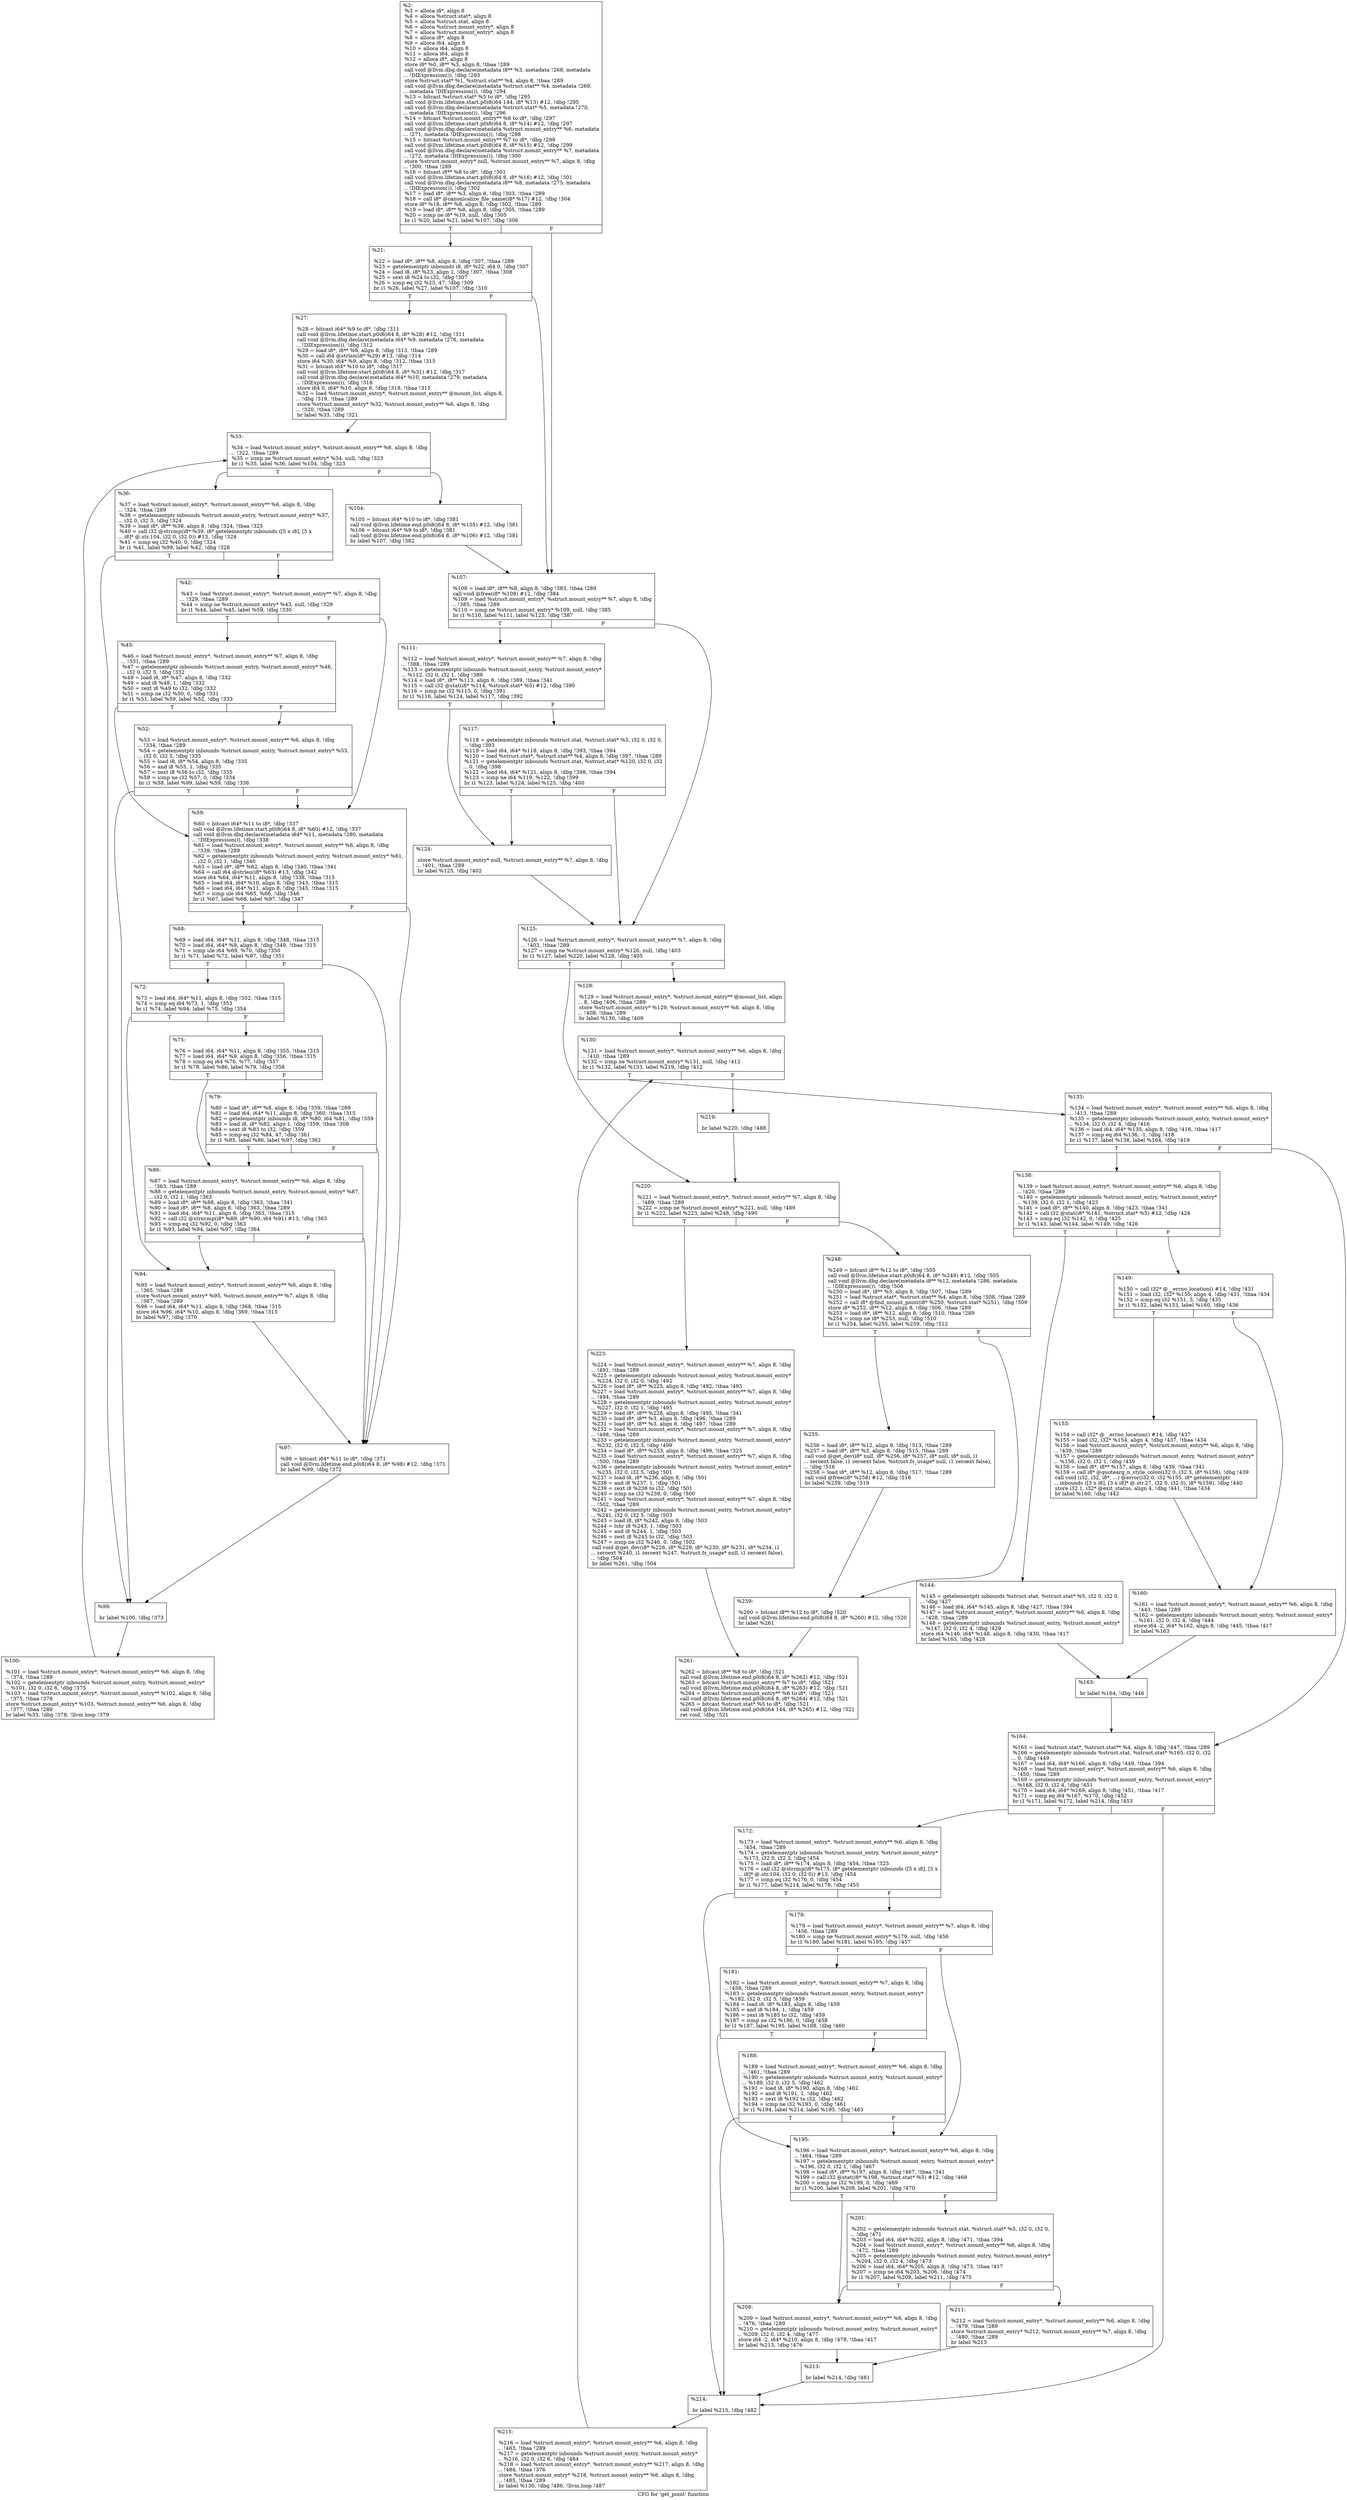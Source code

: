 digraph "CFG for 'get_point' function" {
	label="CFG for 'get_point' function";

	Node0xca51f0 [shape=record,label="{%2:\l  %3 = alloca i8*, align 8\l  %4 = alloca %struct.stat*, align 8\l  %5 = alloca %struct.stat, align 8\l  %6 = alloca %struct.mount_entry*, align 8\l  %7 = alloca %struct.mount_entry*, align 8\l  %8 = alloca i8*, align 8\l  %9 = alloca i64, align 8\l  %10 = alloca i64, align 8\l  %11 = alloca i64, align 8\l  %12 = alloca i8*, align 8\l  store i8* %0, i8** %3, align 8, !tbaa !289\l  call void @llvm.dbg.declare(metadata i8** %3, metadata !268, metadata\l... !DIExpression()), !dbg !293\l  store %struct.stat* %1, %struct.stat** %4, align 8, !tbaa !289\l  call void @llvm.dbg.declare(metadata %struct.stat** %4, metadata !269,\l... metadata !DIExpression()), !dbg !294\l  %13 = bitcast %struct.stat* %5 to i8*, !dbg !295\l  call void @llvm.lifetime.start.p0i8(i64 144, i8* %13) #12, !dbg !295\l  call void @llvm.dbg.declare(metadata %struct.stat* %5, metadata !270,\l... metadata !DIExpression()), !dbg !296\l  %14 = bitcast %struct.mount_entry** %6 to i8*, !dbg !297\l  call void @llvm.lifetime.start.p0i8(i64 8, i8* %14) #12, !dbg !297\l  call void @llvm.dbg.declare(metadata %struct.mount_entry** %6, metadata\l... !271, metadata !DIExpression()), !dbg !298\l  %15 = bitcast %struct.mount_entry** %7 to i8*, !dbg !299\l  call void @llvm.lifetime.start.p0i8(i64 8, i8* %15) #12, !dbg !299\l  call void @llvm.dbg.declare(metadata %struct.mount_entry** %7, metadata\l... !272, metadata !DIExpression()), !dbg !300\l  store %struct.mount_entry* null, %struct.mount_entry** %7, align 8, !dbg\l... !300, !tbaa !289\l  %16 = bitcast i8** %8 to i8*, !dbg !301\l  call void @llvm.lifetime.start.p0i8(i64 8, i8* %16) #12, !dbg !301\l  call void @llvm.dbg.declare(metadata i8** %8, metadata !275, metadata\l... !DIExpression()), !dbg !302\l  %17 = load i8*, i8** %3, align 8, !dbg !303, !tbaa !289\l  %18 = call i8* @canonicalize_file_name(i8* %17) #12, !dbg !304\l  store i8* %18, i8** %8, align 8, !dbg !302, !tbaa !289\l  %19 = load i8*, i8** %8, align 8, !dbg !305, !tbaa !289\l  %20 = icmp ne i8* %19, null, !dbg !305\l  br i1 %20, label %21, label %107, !dbg !306\l|{<s0>T|<s1>F}}"];
	Node0xca51f0:s0 -> Node0xca52a0;
	Node0xca51f0:s1 -> Node0xca5840;
	Node0xca52a0 [shape=record,label="{%21:\l\l  %22 = load i8*, i8** %8, align 8, !dbg !307, !tbaa !289\l  %23 = getelementptr inbounds i8, i8* %22, i64 0, !dbg !307\l  %24 = load i8, i8* %23, align 1, !dbg !307, !tbaa !308\l  %25 = sext i8 %24 to i32, !dbg !307\l  %26 = icmp eq i32 %25, 47, !dbg !309\l  br i1 %26, label %27, label %107, !dbg !310\l|{<s0>T|<s1>F}}"];
	Node0xca52a0:s0 -> Node0xca52f0;
	Node0xca52a0:s1 -> Node0xca5840;
	Node0xca52f0 [shape=record,label="{%27:\l\l  %28 = bitcast i64* %9 to i8*, !dbg !311\l  call void @llvm.lifetime.start.p0i8(i64 8, i8* %28) #12, !dbg !311\l  call void @llvm.dbg.declare(metadata i64* %9, metadata !276, metadata\l... !DIExpression()), !dbg !312\l  %29 = load i8*, i8** %8, align 8, !dbg !313, !tbaa !289\l  %30 = call i64 @strlen(i8* %29) #13, !dbg !314\l  store i64 %30, i64* %9, align 8, !dbg !312, !tbaa !315\l  %31 = bitcast i64* %10 to i8*, !dbg !317\l  call void @llvm.lifetime.start.p0i8(i64 8, i8* %31) #12, !dbg !317\l  call void @llvm.dbg.declare(metadata i64* %10, metadata !279, metadata\l... !DIExpression()), !dbg !318\l  store i64 0, i64* %10, align 8, !dbg !318, !tbaa !315\l  %32 = load %struct.mount_entry*, %struct.mount_entry** @mount_list, align 8,\l... !dbg !319, !tbaa !289\l  store %struct.mount_entry* %32, %struct.mount_entry** %6, align 8, !dbg\l... !320, !tbaa !289\l  br label %33, !dbg !321\l}"];
	Node0xca52f0 -> Node0xca5340;
	Node0xca5340 [shape=record,label="{%33:\l\l  %34 = load %struct.mount_entry*, %struct.mount_entry** %6, align 8, !dbg\l... !322, !tbaa !289\l  %35 = icmp ne %struct.mount_entry* %34, null, !dbg !323\l  br i1 %35, label %36, label %104, !dbg !323\l|{<s0>T|<s1>F}}"];
	Node0xca5340:s0 -> Node0xca5390;
	Node0xca5340:s1 -> Node0xca57f0;
	Node0xca5390 [shape=record,label="{%36:\l\l  %37 = load %struct.mount_entry*, %struct.mount_entry** %6, align 8, !dbg\l... !324, !tbaa !289\l  %38 = getelementptr inbounds %struct.mount_entry, %struct.mount_entry* %37,\l... i32 0, i32 3, !dbg !324\l  %39 = load i8*, i8** %38, align 8, !dbg !324, !tbaa !325\l  %40 = call i32 @strcmp(i8* %39, i8* getelementptr inbounds ([5 x i8], [5 x\l... i8]* @.str.104, i32 0, i32 0)) #13, !dbg !324\l  %41 = icmp eq i32 %40, 0, !dbg !324\l  br i1 %41, label %99, label %42, !dbg !328\l|{<s0>T|<s1>F}}"];
	Node0xca5390:s0 -> Node0xca5750;
	Node0xca5390:s1 -> Node0xca53e0;
	Node0xca53e0 [shape=record,label="{%42:\l\l  %43 = load %struct.mount_entry*, %struct.mount_entry** %7, align 8, !dbg\l... !329, !tbaa !289\l  %44 = icmp ne %struct.mount_entry* %43, null, !dbg !329\l  br i1 %44, label %45, label %59, !dbg !330\l|{<s0>T|<s1>F}}"];
	Node0xca53e0:s0 -> Node0xca5430;
	Node0xca53e0:s1 -> Node0xca54d0;
	Node0xca5430 [shape=record,label="{%45:\l\l  %46 = load %struct.mount_entry*, %struct.mount_entry** %7, align 8, !dbg\l... !331, !tbaa !289\l  %47 = getelementptr inbounds %struct.mount_entry, %struct.mount_entry* %46,\l... i32 0, i32 5, !dbg !332\l  %48 = load i8, i8* %47, align 8, !dbg !332\l  %49 = and i8 %48, 1, !dbg !332\l  %50 = zext i8 %49 to i32, !dbg !332\l  %51 = icmp ne i32 %50, 0, !dbg !331\l  br i1 %51, label %59, label %52, !dbg !333\l|{<s0>T|<s1>F}}"];
	Node0xca5430:s0 -> Node0xca54d0;
	Node0xca5430:s1 -> Node0xca5480;
	Node0xca5480 [shape=record,label="{%52:\l\l  %53 = load %struct.mount_entry*, %struct.mount_entry** %6, align 8, !dbg\l... !334, !tbaa !289\l  %54 = getelementptr inbounds %struct.mount_entry, %struct.mount_entry* %53,\l... i32 0, i32 5, !dbg !335\l  %55 = load i8, i8* %54, align 8, !dbg !335\l  %56 = and i8 %55, 1, !dbg !335\l  %57 = zext i8 %56 to i32, !dbg !335\l  %58 = icmp ne i32 %57, 0, !dbg !334\l  br i1 %58, label %99, label %59, !dbg !336\l|{<s0>T|<s1>F}}"];
	Node0xca5480:s0 -> Node0xca5750;
	Node0xca5480:s1 -> Node0xca54d0;
	Node0xca54d0 [shape=record,label="{%59:\l\l  %60 = bitcast i64* %11 to i8*, !dbg !337\l  call void @llvm.lifetime.start.p0i8(i64 8, i8* %60) #12, !dbg !337\l  call void @llvm.dbg.declare(metadata i64* %11, metadata !280, metadata\l... !DIExpression()), !dbg !338\l  %61 = load %struct.mount_entry*, %struct.mount_entry** %6, align 8, !dbg\l... !339, !tbaa !289\l  %62 = getelementptr inbounds %struct.mount_entry, %struct.mount_entry* %61,\l... i32 0, i32 1, !dbg !340\l  %63 = load i8*, i8** %62, align 8, !dbg !340, !tbaa !341\l  %64 = call i64 @strlen(i8* %63) #13, !dbg !342\l  store i64 %64, i64* %11, align 8, !dbg !338, !tbaa !315\l  %65 = load i64, i64* %10, align 8, !dbg !343, !tbaa !315\l  %66 = load i64, i64* %11, align 8, !dbg !345, !tbaa !315\l  %67 = icmp ule i64 %65, %66, !dbg !346\l  br i1 %67, label %68, label %97, !dbg !347\l|{<s0>T|<s1>F}}"];
	Node0xca54d0:s0 -> Node0xca5520;
	Node0xca54d0:s1 -> Node0xca5700;
	Node0xca5520 [shape=record,label="{%68:\l\l  %69 = load i64, i64* %11, align 8, !dbg !348, !tbaa !315\l  %70 = load i64, i64* %9, align 8, !dbg !349, !tbaa !315\l  %71 = icmp ule i64 %69, %70, !dbg !350\l  br i1 %71, label %72, label %97, !dbg !351\l|{<s0>T|<s1>F}}"];
	Node0xca5520:s0 -> Node0xca5570;
	Node0xca5520:s1 -> Node0xca5700;
	Node0xca5570 [shape=record,label="{%72:\l\l  %73 = load i64, i64* %11, align 8, !dbg !352, !tbaa !315\l  %74 = icmp eq i64 %73, 1, !dbg !353\l  br i1 %74, label %94, label %75, !dbg !354\l|{<s0>T|<s1>F}}"];
	Node0xca5570:s0 -> Node0xca56b0;
	Node0xca5570:s1 -> Node0xca55c0;
	Node0xca55c0 [shape=record,label="{%75:\l\l  %76 = load i64, i64* %11, align 8, !dbg !355, !tbaa !315\l  %77 = load i64, i64* %9, align 8, !dbg !356, !tbaa !315\l  %78 = icmp eq i64 %76, %77, !dbg !357\l  br i1 %78, label %86, label %79, !dbg !358\l|{<s0>T|<s1>F}}"];
	Node0xca55c0:s0 -> Node0xca5660;
	Node0xca55c0:s1 -> Node0xca5610;
	Node0xca5610 [shape=record,label="{%79:\l\l  %80 = load i8*, i8** %8, align 8, !dbg !359, !tbaa !289\l  %81 = load i64, i64* %11, align 8, !dbg !360, !tbaa !315\l  %82 = getelementptr inbounds i8, i8* %80, i64 %81, !dbg !359\l  %83 = load i8, i8* %82, align 1, !dbg !359, !tbaa !308\l  %84 = sext i8 %83 to i32, !dbg !359\l  %85 = icmp eq i32 %84, 47, !dbg !361\l  br i1 %85, label %86, label %97, !dbg !362\l|{<s0>T|<s1>F}}"];
	Node0xca5610:s0 -> Node0xca5660;
	Node0xca5610:s1 -> Node0xca5700;
	Node0xca5660 [shape=record,label="{%86:\l\l  %87 = load %struct.mount_entry*, %struct.mount_entry** %6, align 8, !dbg\l... !363, !tbaa !289\l  %88 = getelementptr inbounds %struct.mount_entry, %struct.mount_entry* %87,\l... i32 0, i32 1, !dbg !363\l  %89 = load i8*, i8** %88, align 8, !dbg !363, !tbaa !341\l  %90 = load i8*, i8** %8, align 8, !dbg !363, !tbaa !289\l  %91 = load i64, i64* %11, align 8, !dbg !363, !tbaa !315\l  %92 = call i32 @strncmp(i8* %89, i8* %90, i64 %91) #13, !dbg !363\l  %93 = icmp eq i32 %92, 0, !dbg !363\l  br i1 %93, label %94, label %97, !dbg !364\l|{<s0>T|<s1>F}}"];
	Node0xca5660:s0 -> Node0xca56b0;
	Node0xca5660:s1 -> Node0xca5700;
	Node0xca56b0 [shape=record,label="{%94:\l\l  %95 = load %struct.mount_entry*, %struct.mount_entry** %6, align 8, !dbg\l... !365, !tbaa !289\l  store %struct.mount_entry* %95, %struct.mount_entry** %7, align 8, !dbg\l... !367, !tbaa !289\l  %96 = load i64, i64* %11, align 8, !dbg !368, !tbaa !315\l  store i64 %96, i64* %10, align 8, !dbg !369, !tbaa !315\l  br label %97, !dbg !370\l}"];
	Node0xca56b0 -> Node0xca5700;
	Node0xca5700 [shape=record,label="{%97:\l\l  %98 = bitcast i64* %11 to i8*, !dbg !371\l  call void @llvm.lifetime.end.p0i8(i64 8, i8* %98) #12, !dbg !371\l  br label %99, !dbg !372\l}"];
	Node0xca5700 -> Node0xca5750;
	Node0xca5750 [shape=record,label="{%99:\l\l  br label %100, !dbg !373\l}"];
	Node0xca5750 -> Node0xca57a0;
	Node0xca57a0 [shape=record,label="{%100:\l\l  %101 = load %struct.mount_entry*, %struct.mount_entry** %6, align 8, !dbg\l... !374, !tbaa !289\l  %102 = getelementptr inbounds %struct.mount_entry, %struct.mount_entry*\l... %101, i32 0, i32 6, !dbg !375\l  %103 = load %struct.mount_entry*, %struct.mount_entry** %102, align 8, !dbg\l... !375, !tbaa !376\l  store %struct.mount_entry* %103, %struct.mount_entry** %6, align 8, !dbg\l... !377, !tbaa !289\l  br label %33, !dbg !378, !llvm.loop !379\l}"];
	Node0xca57a0 -> Node0xca5340;
	Node0xca57f0 [shape=record,label="{%104:\l\l  %105 = bitcast i64* %10 to i8*, !dbg !381\l  call void @llvm.lifetime.end.p0i8(i64 8, i8* %105) #12, !dbg !381\l  %106 = bitcast i64* %9 to i8*, !dbg !381\l  call void @llvm.lifetime.end.p0i8(i64 8, i8* %106) #12, !dbg !381\l  br label %107, !dbg !382\l}"];
	Node0xca57f0 -> Node0xca5840;
	Node0xca5840 [shape=record,label="{%107:\l\l  %108 = load i8*, i8** %8, align 8, !dbg !383, !tbaa !289\l  call void @free(i8* %108) #12, !dbg !384\l  %109 = load %struct.mount_entry*, %struct.mount_entry** %7, align 8, !dbg\l... !385, !tbaa !289\l  %110 = icmp ne %struct.mount_entry* %109, null, !dbg !385\l  br i1 %110, label %111, label %125, !dbg !387\l|{<s0>T|<s1>F}}"];
	Node0xca5840:s0 -> Node0xca5890;
	Node0xca5840:s1 -> Node0xca5980;
	Node0xca5890 [shape=record,label="{%111:\l\l  %112 = load %struct.mount_entry*, %struct.mount_entry** %7, align 8, !dbg\l... !388, !tbaa !289\l  %113 = getelementptr inbounds %struct.mount_entry, %struct.mount_entry*\l... %112, i32 0, i32 1, !dbg !389\l  %114 = load i8*, i8** %113, align 8, !dbg !389, !tbaa !341\l  %115 = call i32 @stat(i8* %114, %struct.stat* %5) #12, !dbg !390\l  %116 = icmp ne i32 %115, 0, !dbg !391\l  br i1 %116, label %124, label %117, !dbg !392\l|{<s0>T|<s1>F}}"];
	Node0xca5890:s0 -> Node0xca5930;
	Node0xca5890:s1 -> Node0xca58e0;
	Node0xca58e0 [shape=record,label="{%117:\l\l  %118 = getelementptr inbounds %struct.stat, %struct.stat* %5, i32 0, i32 0,\l... !dbg !393\l  %119 = load i64, i64* %118, align 8, !dbg !393, !tbaa !394\l  %120 = load %struct.stat*, %struct.stat** %4, align 8, !dbg !397, !tbaa !289\l  %121 = getelementptr inbounds %struct.stat, %struct.stat* %120, i32 0, i32\l... 0, !dbg !398\l  %122 = load i64, i64* %121, align 8, !dbg !398, !tbaa !394\l  %123 = icmp ne i64 %119, %122, !dbg !399\l  br i1 %123, label %124, label %125, !dbg !400\l|{<s0>T|<s1>F}}"];
	Node0xca58e0:s0 -> Node0xca5930;
	Node0xca58e0:s1 -> Node0xca5980;
	Node0xca5930 [shape=record,label="{%124:\l\l  store %struct.mount_entry* null, %struct.mount_entry** %7, align 8, !dbg\l... !401, !tbaa !289\l  br label %125, !dbg !402\l}"];
	Node0xca5930 -> Node0xca5980;
	Node0xca5980 [shape=record,label="{%125:\l\l  %126 = load %struct.mount_entry*, %struct.mount_entry** %7, align 8, !dbg\l... !403, !tbaa !289\l  %127 = icmp ne %struct.mount_entry* %126, null, !dbg !403\l  br i1 %127, label %220, label %128, !dbg !405\l|{<s0>T|<s1>F}}"];
	Node0xca5980:s0 -> Node0xca60b0;
	Node0xca5980:s1 -> Node0xca59d0;
	Node0xca59d0 [shape=record,label="{%128:\l\l  %129 = load %struct.mount_entry*, %struct.mount_entry** @mount_list, align\l... 8, !dbg !406, !tbaa !289\l  store %struct.mount_entry* %129, %struct.mount_entry** %6, align 8, !dbg\l... !408, !tbaa !289\l  br label %130, !dbg !409\l}"];
	Node0xca59d0 -> Node0xca5a20;
	Node0xca5a20 [shape=record,label="{%130:\l\l  %131 = load %struct.mount_entry*, %struct.mount_entry** %6, align 8, !dbg\l... !410, !tbaa !289\l  %132 = icmp ne %struct.mount_entry* %131, null, !dbg !412\l  br i1 %132, label %133, label %219, !dbg !412\l|{<s0>T|<s1>F}}"];
	Node0xca5a20:s0 -> Node0xca5a70;
	Node0xca5a20:s1 -> Node0xca6060;
	Node0xca5a70 [shape=record,label="{%133:\l\l  %134 = load %struct.mount_entry*, %struct.mount_entry** %6, align 8, !dbg\l... !413, !tbaa !289\l  %135 = getelementptr inbounds %struct.mount_entry, %struct.mount_entry*\l... %134, i32 0, i32 4, !dbg !416\l  %136 = load i64, i64* %135, align 8, !dbg !416, !tbaa !417\l  %137 = icmp eq i64 %136, -1, !dbg !418\l  br i1 %137, label %138, label %164, !dbg !419\l|{<s0>T|<s1>F}}"];
	Node0xca5a70:s0 -> Node0xca5ac0;
	Node0xca5a70:s1 -> Node0xca5ca0;
	Node0xca5ac0 [shape=record,label="{%138:\l\l  %139 = load %struct.mount_entry*, %struct.mount_entry** %6, align 8, !dbg\l... !420, !tbaa !289\l  %140 = getelementptr inbounds %struct.mount_entry, %struct.mount_entry*\l... %139, i32 0, i32 1, !dbg !423\l  %141 = load i8*, i8** %140, align 8, !dbg !423, !tbaa !341\l  %142 = call i32 @stat(i8* %141, %struct.stat* %5) #12, !dbg !424\l  %143 = icmp eq i32 %142, 0, !dbg !425\l  br i1 %143, label %144, label %149, !dbg !426\l|{<s0>T|<s1>F}}"];
	Node0xca5ac0:s0 -> Node0xca5b10;
	Node0xca5ac0:s1 -> Node0xca5b60;
	Node0xca5b10 [shape=record,label="{%144:\l\l  %145 = getelementptr inbounds %struct.stat, %struct.stat* %5, i32 0, i32 0,\l... !dbg !427\l  %146 = load i64, i64* %145, align 8, !dbg !427, !tbaa !394\l  %147 = load %struct.mount_entry*, %struct.mount_entry** %6, align 8, !dbg\l... !428, !tbaa !289\l  %148 = getelementptr inbounds %struct.mount_entry, %struct.mount_entry*\l... %147, i32 0, i32 4, !dbg !429\l  store i64 %146, i64* %148, align 8, !dbg !430, !tbaa !417\l  br label %163, !dbg !428\l}"];
	Node0xca5b10 -> Node0xca5c50;
	Node0xca5b60 [shape=record,label="{%149:\l\l  %150 = call i32* @__errno_location() #14, !dbg !431\l  %151 = load i32, i32* %150, align 4, !dbg !431, !tbaa !434\l  %152 = icmp eq i32 %151, 5, !dbg !435\l  br i1 %152, label %153, label %160, !dbg !436\l|{<s0>T|<s1>F}}"];
	Node0xca5b60:s0 -> Node0xca5bb0;
	Node0xca5b60:s1 -> Node0xca5c00;
	Node0xca5bb0 [shape=record,label="{%153:\l\l  %154 = call i32* @__errno_location() #14, !dbg !437\l  %155 = load i32, i32* %154, align 4, !dbg !437, !tbaa !434\l  %156 = load %struct.mount_entry*, %struct.mount_entry** %6, align 8, !dbg\l... !439, !tbaa !289\l  %157 = getelementptr inbounds %struct.mount_entry, %struct.mount_entry*\l... %156, i32 0, i32 1, !dbg !439\l  %158 = load i8*, i8** %157, align 8, !dbg !439, !tbaa !341\l  %159 = call i8* @quotearg_n_style_colon(i32 0, i32 3, i8* %158), !dbg !439\l  call void (i32, i32, i8*, ...) @error(i32 0, i32 %155, i8* getelementptr\l... inbounds ([3 x i8], [3 x i8]* @.str.27, i32 0, i32 0), i8* %159), !dbg !440\l  store i32 1, i32* @exit_status, align 4, !dbg !441, !tbaa !434\l  br label %160, !dbg !442\l}"];
	Node0xca5bb0 -> Node0xca5c00;
	Node0xca5c00 [shape=record,label="{%160:\l\l  %161 = load %struct.mount_entry*, %struct.mount_entry** %6, align 8, !dbg\l... !443, !tbaa !289\l  %162 = getelementptr inbounds %struct.mount_entry, %struct.mount_entry*\l... %161, i32 0, i32 4, !dbg !444\l  store i64 -2, i64* %162, align 8, !dbg !445, !tbaa !417\l  br label %163\l}"];
	Node0xca5c00 -> Node0xca5c50;
	Node0xca5c50 [shape=record,label="{%163:\l\l  br label %164, !dbg !446\l}"];
	Node0xca5c50 -> Node0xca5ca0;
	Node0xca5ca0 [shape=record,label="{%164:\l\l  %165 = load %struct.stat*, %struct.stat** %4, align 8, !dbg !447, !tbaa !289\l  %166 = getelementptr inbounds %struct.stat, %struct.stat* %165, i32 0, i32\l... 0, !dbg !449\l  %167 = load i64, i64* %166, align 8, !dbg !449, !tbaa !394\l  %168 = load %struct.mount_entry*, %struct.mount_entry** %6, align 8, !dbg\l... !450, !tbaa !289\l  %169 = getelementptr inbounds %struct.mount_entry, %struct.mount_entry*\l... %168, i32 0, i32 4, !dbg !451\l  %170 = load i64, i64* %169, align 8, !dbg !451, !tbaa !417\l  %171 = icmp eq i64 %167, %170, !dbg !452\l  br i1 %171, label %172, label %214, !dbg !453\l|{<s0>T|<s1>F}}"];
	Node0xca5ca0:s0 -> Node0xca5cf0;
	Node0xca5ca0:s1 -> Node0xca5fc0;
	Node0xca5cf0 [shape=record,label="{%172:\l\l  %173 = load %struct.mount_entry*, %struct.mount_entry** %6, align 8, !dbg\l... !454, !tbaa !289\l  %174 = getelementptr inbounds %struct.mount_entry, %struct.mount_entry*\l... %173, i32 0, i32 3, !dbg !454\l  %175 = load i8*, i8** %174, align 8, !dbg !454, !tbaa !325\l  %176 = call i32 @strcmp(i8* %175, i8* getelementptr inbounds ([5 x i8], [5 x\l... i8]* @.str.104, i32 0, i32 0)) #13, !dbg !454\l  %177 = icmp eq i32 %176, 0, !dbg !454\l  br i1 %177, label %214, label %178, !dbg !455\l|{<s0>T|<s1>F}}"];
	Node0xca5cf0:s0 -> Node0xca5fc0;
	Node0xca5cf0:s1 -> Node0xca5d40;
	Node0xca5d40 [shape=record,label="{%178:\l\l  %179 = load %struct.mount_entry*, %struct.mount_entry** %7, align 8, !dbg\l... !456, !tbaa !289\l  %180 = icmp ne %struct.mount_entry* %179, null, !dbg !456\l  br i1 %180, label %181, label %195, !dbg !457\l|{<s0>T|<s1>F}}"];
	Node0xca5d40:s0 -> Node0xca5d90;
	Node0xca5d40:s1 -> Node0xca5e30;
	Node0xca5d90 [shape=record,label="{%181:\l\l  %182 = load %struct.mount_entry*, %struct.mount_entry** %7, align 8, !dbg\l... !458, !tbaa !289\l  %183 = getelementptr inbounds %struct.mount_entry, %struct.mount_entry*\l... %182, i32 0, i32 5, !dbg !459\l  %184 = load i8, i8* %183, align 8, !dbg !459\l  %185 = and i8 %184, 1, !dbg !459\l  %186 = zext i8 %185 to i32, !dbg !459\l  %187 = icmp ne i32 %186, 0, !dbg !458\l  br i1 %187, label %195, label %188, !dbg !460\l|{<s0>T|<s1>F}}"];
	Node0xca5d90:s0 -> Node0xca5e30;
	Node0xca5d90:s1 -> Node0xca5de0;
	Node0xca5de0 [shape=record,label="{%188:\l\l  %189 = load %struct.mount_entry*, %struct.mount_entry** %6, align 8, !dbg\l... !461, !tbaa !289\l  %190 = getelementptr inbounds %struct.mount_entry, %struct.mount_entry*\l... %189, i32 0, i32 5, !dbg !462\l  %191 = load i8, i8* %190, align 8, !dbg !462\l  %192 = and i8 %191, 1, !dbg !462\l  %193 = zext i8 %192 to i32, !dbg !462\l  %194 = icmp ne i32 %193, 0, !dbg !461\l  br i1 %194, label %214, label %195, !dbg !463\l|{<s0>T|<s1>F}}"];
	Node0xca5de0:s0 -> Node0xca5fc0;
	Node0xca5de0:s1 -> Node0xca5e30;
	Node0xca5e30 [shape=record,label="{%195:\l\l  %196 = load %struct.mount_entry*, %struct.mount_entry** %6, align 8, !dbg\l... !464, !tbaa !289\l  %197 = getelementptr inbounds %struct.mount_entry, %struct.mount_entry*\l... %196, i32 0, i32 1, !dbg !467\l  %198 = load i8*, i8** %197, align 8, !dbg !467, !tbaa !341\l  %199 = call i32 @stat(i8* %198, %struct.stat* %5) #12, !dbg !468\l  %200 = icmp ne i32 %199, 0, !dbg !469\l  br i1 %200, label %208, label %201, !dbg !470\l|{<s0>T|<s1>F}}"];
	Node0xca5e30:s0 -> Node0xca5ed0;
	Node0xca5e30:s1 -> Node0xca5e80;
	Node0xca5e80 [shape=record,label="{%201:\l\l  %202 = getelementptr inbounds %struct.stat, %struct.stat* %5, i32 0, i32 0,\l... !dbg !471\l  %203 = load i64, i64* %202, align 8, !dbg !471, !tbaa !394\l  %204 = load %struct.mount_entry*, %struct.mount_entry** %6, align 8, !dbg\l... !472, !tbaa !289\l  %205 = getelementptr inbounds %struct.mount_entry, %struct.mount_entry*\l... %204, i32 0, i32 4, !dbg !473\l  %206 = load i64, i64* %205, align 8, !dbg !473, !tbaa !417\l  %207 = icmp ne i64 %203, %206, !dbg !474\l  br i1 %207, label %208, label %211, !dbg !475\l|{<s0>T|<s1>F}}"];
	Node0xca5e80:s0 -> Node0xca5ed0;
	Node0xca5e80:s1 -> Node0xca5f20;
	Node0xca5ed0 [shape=record,label="{%208:\l\l  %209 = load %struct.mount_entry*, %struct.mount_entry** %6, align 8, !dbg\l... !476, !tbaa !289\l  %210 = getelementptr inbounds %struct.mount_entry, %struct.mount_entry*\l... %209, i32 0, i32 4, !dbg !477\l  store i64 -2, i64* %210, align 8, !dbg !478, !tbaa !417\l  br label %213, !dbg !476\l}"];
	Node0xca5ed0 -> Node0xca5f70;
	Node0xca5f20 [shape=record,label="{%211:\l\l  %212 = load %struct.mount_entry*, %struct.mount_entry** %6, align 8, !dbg\l... !479, !tbaa !289\l  store %struct.mount_entry* %212, %struct.mount_entry** %7, align 8, !dbg\l... !480, !tbaa !289\l  br label %213\l}"];
	Node0xca5f20 -> Node0xca5f70;
	Node0xca5f70 [shape=record,label="{%213:\l\l  br label %214, !dbg !481\l}"];
	Node0xca5f70 -> Node0xca5fc0;
	Node0xca5fc0 [shape=record,label="{%214:\l\l  br label %215, !dbg !482\l}"];
	Node0xca5fc0 -> Node0xca6010;
	Node0xca6010 [shape=record,label="{%215:\l\l  %216 = load %struct.mount_entry*, %struct.mount_entry** %6, align 8, !dbg\l... !483, !tbaa !289\l  %217 = getelementptr inbounds %struct.mount_entry, %struct.mount_entry*\l... %216, i32 0, i32 6, !dbg !484\l  %218 = load %struct.mount_entry*, %struct.mount_entry** %217, align 8, !dbg\l... !484, !tbaa !376\l  store %struct.mount_entry* %218, %struct.mount_entry** %6, align 8, !dbg\l... !485, !tbaa !289\l  br label %130, !dbg !486, !llvm.loop !487\l}"];
	Node0xca6010 -> Node0xca5a20;
	Node0xca6060 [shape=record,label="{%219:\l\l  br label %220, !dbg !488\l}"];
	Node0xca6060 -> Node0xca60b0;
	Node0xca60b0 [shape=record,label="{%220:\l\l  %221 = load %struct.mount_entry*, %struct.mount_entry** %7, align 8, !dbg\l... !489, !tbaa !289\l  %222 = icmp ne %struct.mount_entry* %221, null, !dbg !489\l  br i1 %222, label %223, label %248, !dbg !490\l|{<s0>T|<s1>F}}"];
	Node0xca60b0:s0 -> Node0xca6100;
	Node0xca60b0:s1 -> Node0xca6150;
	Node0xca6100 [shape=record,label="{%223:\l\l  %224 = load %struct.mount_entry*, %struct.mount_entry** %7, align 8, !dbg\l... !491, !tbaa !289\l  %225 = getelementptr inbounds %struct.mount_entry, %struct.mount_entry*\l... %224, i32 0, i32 0, !dbg !492\l  %226 = load i8*, i8** %225, align 8, !dbg !492, !tbaa !493\l  %227 = load %struct.mount_entry*, %struct.mount_entry** %7, align 8, !dbg\l... !494, !tbaa !289\l  %228 = getelementptr inbounds %struct.mount_entry, %struct.mount_entry*\l... %227, i32 0, i32 1, !dbg !495\l  %229 = load i8*, i8** %228, align 8, !dbg !495, !tbaa !341\l  %230 = load i8*, i8** %3, align 8, !dbg !496, !tbaa !289\l  %231 = load i8*, i8** %3, align 8, !dbg !497, !tbaa !289\l  %232 = load %struct.mount_entry*, %struct.mount_entry** %7, align 8, !dbg\l... !498, !tbaa !289\l  %233 = getelementptr inbounds %struct.mount_entry, %struct.mount_entry*\l... %232, i32 0, i32 3, !dbg !499\l  %234 = load i8*, i8** %233, align 8, !dbg !499, !tbaa !325\l  %235 = load %struct.mount_entry*, %struct.mount_entry** %7, align 8, !dbg\l... !500, !tbaa !289\l  %236 = getelementptr inbounds %struct.mount_entry, %struct.mount_entry*\l... %235, i32 0, i32 5, !dbg !501\l  %237 = load i8, i8* %236, align 8, !dbg !501\l  %238 = and i8 %237, 1, !dbg !501\l  %239 = zext i8 %238 to i32, !dbg !501\l  %240 = icmp ne i32 %239, 0, !dbg !500\l  %241 = load %struct.mount_entry*, %struct.mount_entry** %7, align 8, !dbg\l... !502, !tbaa !289\l  %242 = getelementptr inbounds %struct.mount_entry, %struct.mount_entry*\l... %241, i32 0, i32 5, !dbg !503\l  %243 = load i8, i8* %242, align 8, !dbg !503\l  %244 = lshr i8 %243, 1, !dbg !503\l  %245 = and i8 %244, 1, !dbg !503\l  %246 = zext i8 %245 to i32, !dbg !503\l  %247 = icmp ne i32 %246, 0, !dbg !502\l  call void @get_dev(i8* %226, i8* %229, i8* %230, i8* %231, i8* %234, i1\l... zeroext %240, i1 zeroext %247, %struct.fs_usage* null, i1 zeroext false),\l... !dbg !504\l  br label %261, !dbg !504\l}"];
	Node0xca6100 -> Node0xca6240;
	Node0xca6150 [shape=record,label="{%248:\l\l  %249 = bitcast i8** %12 to i8*, !dbg !505\l  call void @llvm.lifetime.start.p0i8(i64 8, i8* %249) #12, !dbg !505\l  call void @llvm.dbg.declare(metadata i8** %12, metadata !286, metadata\l... !DIExpression()), !dbg !506\l  %250 = load i8*, i8** %3, align 8, !dbg !507, !tbaa !289\l  %251 = load %struct.stat*, %struct.stat** %4, align 8, !dbg !508, !tbaa !289\l  %252 = call i8* @find_mount_point(i8* %250, %struct.stat* %251), !dbg !509\l  store i8* %252, i8** %12, align 8, !dbg !506, !tbaa !289\l  %253 = load i8*, i8** %12, align 8, !dbg !510, !tbaa !289\l  %254 = icmp ne i8* %253, null, !dbg !510\l  br i1 %254, label %255, label %259, !dbg !512\l|{<s0>T|<s1>F}}"];
	Node0xca6150:s0 -> Node0xca61a0;
	Node0xca6150:s1 -> Node0xca61f0;
	Node0xca61a0 [shape=record,label="{%255:\l\l  %256 = load i8*, i8** %12, align 8, !dbg !513, !tbaa !289\l  %257 = load i8*, i8** %3, align 8, !dbg !515, !tbaa !289\l  call void @get_dev(i8* null, i8* %256, i8* %257, i8* null, i8* null, i1\l... zeroext false, i1 zeroext false, %struct.fs_usage* null, i1 zeroext false),\l... !dbg !516\l  %258 = load i8*, i8** %12, align 8, !dbg !517, !tbaa !289\l  call void @free(i8* %258) #12, !dbg !518\l  br label %259, !dbg !519\l}"];
	Node0xca61a0 -> Node0xca61f0;
	Node0xca61f0 [shape=record,label="{%259:\l\l  %260 = bitcast i8** %12 to i8*, !dbg !520\l  call void @llvm.lifetime.end.p0i8(i64 8, i8* %260) #12, !dbg !520\l  br label %261\l}"];
	Node0xca61f0 -> Node0xca6240;
	Node0xca6240 [shape=record,label="{%261:\l\l  %262 = bitcast i8** %8 to i8*, !dbg !521\l  call void @llvm.lifetime.end.p0i8(i64 8, i8* %262) #12, !dbg !521\l  %263 = bitcast %struct.mount_entry** %7 to i8*, !dbg !521\l  call void @llvm.lifetime.end.p0i8(i64 8, i8* %263) #12, !dbg !521\l  %264 = bitcast %struct.mount_entry** %6 to i8*, !dbg !521\l  call void @llvm.lifetime.end.p0i8(i64 8, i8* %264) #12, !dbg !521\l  %265 = bitcast %struct.stat* %5 to i8*, !dbg !521\l  call void @llvm.lifetime.end.p0i8(i64 144, i8* %265) #12, !dbg !521\l  ret void, !dbg !521\l}"];
}
